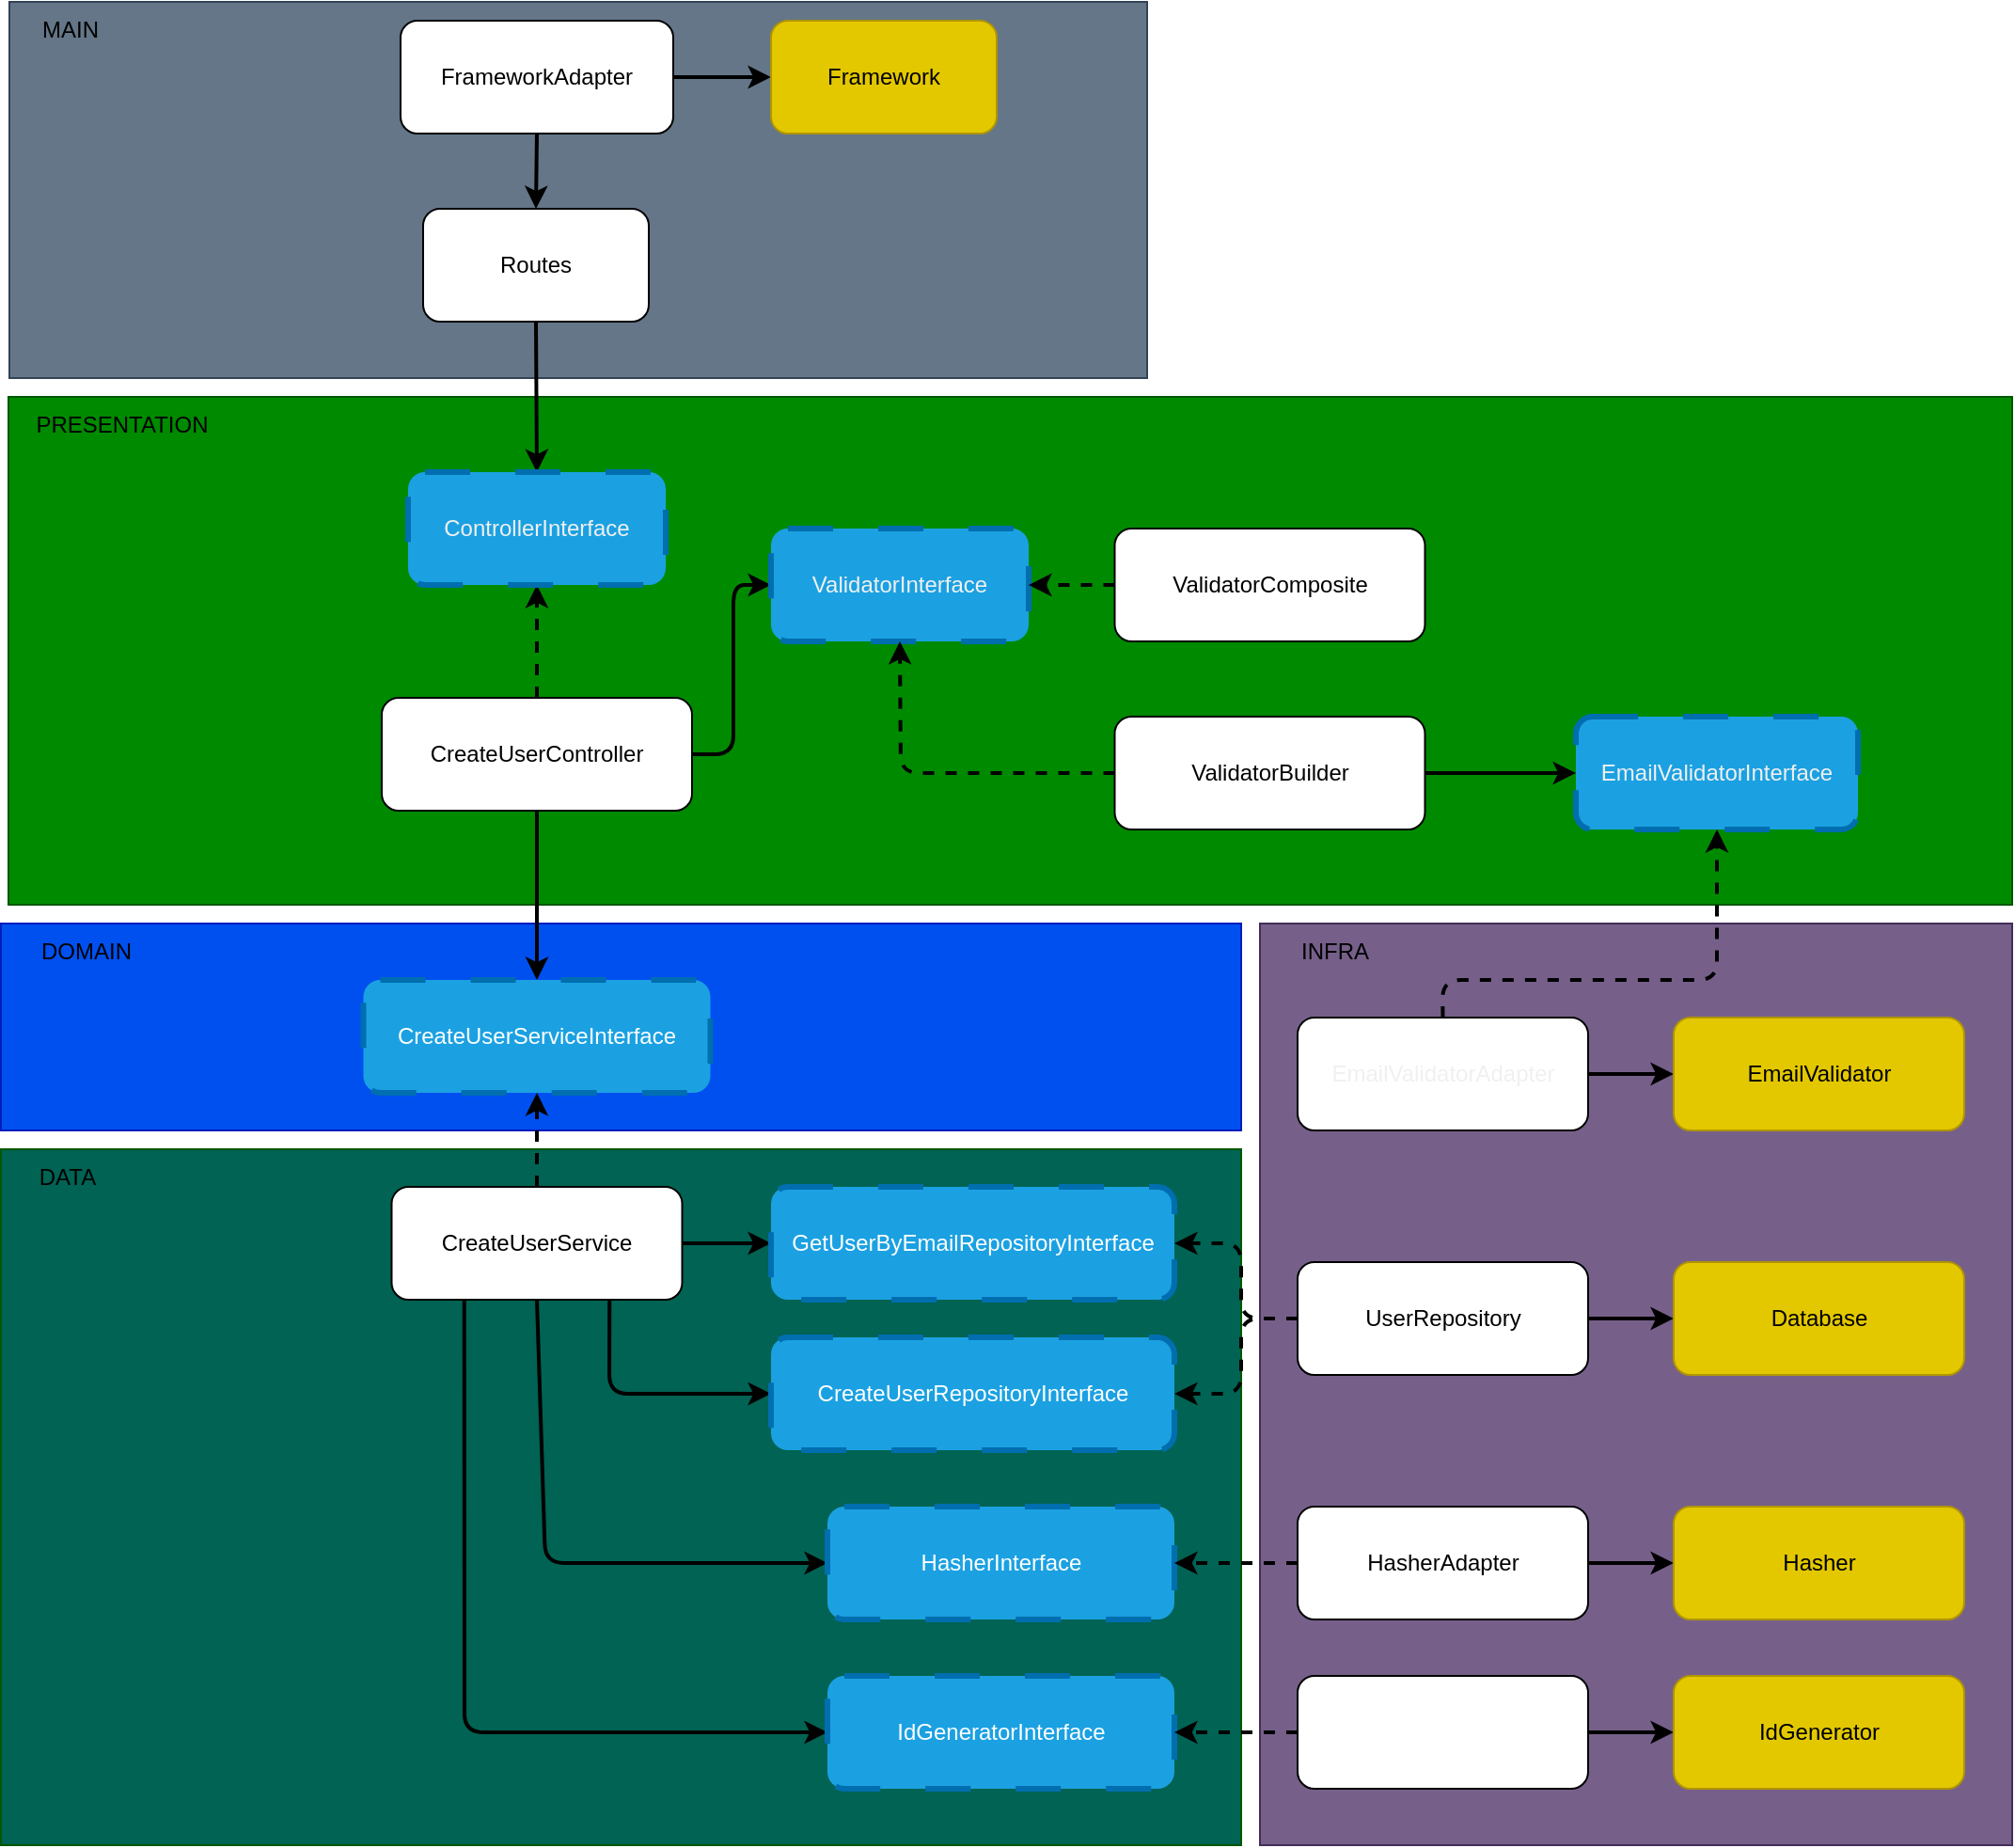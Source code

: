 <mxfile>
    <diagram id="zK1dI7uxoi_cO0yVkpNh" name="Page-1">
        <mxGraphModel dx="1428" dy="849" grid="1" gridSize="10" guides="1" tooltips="1" connect="1" arrows="1" fold="1" page="1" pageScale="1" pageWidth="850" pageHeight="1100" math="0" shadow="0">
            <root>
                <mxCell id="0"/>
                <mxCell id="1" parent="0"/>
                <mxCell id="90" value="" style="rounded=0;whiteSpace=wrap;html=1;fillColor=#006353;fontColor=#ffffff;strokeColor=#005700;" vertex="1" parent="1">
                    <mxGeometry x="140.5" y="640" width="659.5" height="370" as="geometry"/>
                </mxCell>
                <mxCell id="28" value="" style="rounded=0;whiteSpace=wrap;html=1;fillColor=#76608a;fontColor=#ffffff;strokeColor=#432D57;" parent="1" vertex="1">
                    <mxGeometry x="810" y="520" width="400" height="490" as="geometry"/>
                </mxCell>
                <mxCell id="25" value="" style="rounded=0;whiteSpace=wrap;html=1;fillColor=#0050ef;fontColor=#ffffff;strokeColor=#001DBC;" parent="1" vertex="1">
                    <mxGeometry x="140.5" y="520" width="659.5" height="110" as="geometry"/>
                </mxCell>
                <mxCell id="23" value="" style="rounded=0;whiteSpace=wrap;html=1;fillColor=#008a00;fontColor=#ffffff;strokeColor=#005700;" parent="1" vertex="1">
                    <mxGeometry x="144.5" y="240" width="1065.5" height="270" as="geometry"/>
                </mxCell>
                <mxCell id="21" value="" style="rounded=0;whiteSpace=wrap;html=1;fillColor=#647687;fontColor=#ffffff;strokeColor=#314354;" parent="1" vertex="1">
                    <mxGeometry x="145" y="30" width="605" height="200" as="geometry"/>
                </mxCell>
                <mxCell id="13" style="edgeStyle=none;html=1;exitX=0.5;exitY=1;exitDx=0;exitDy=0;entryX=0.5;entryY=0;entryDx=0;entryDy=0;strokeWidth=2;" parent="1" source="9" target="10" edge="1">
                    <mxGeometry relative="1" as="geometry"/>
                </mxCell>
                <mxCell id="64" style="edgeStyle=none;html=1;exitX=1;exitY=0.5;exitDx=0;exitDy=0;entryX=0;entryY=0.5;entryDx=0;entryDy=0;strokeWidth=2;" parent="1" source="9" target="62" edge="1">
                    <mxGeometry relative="1" as="geometry"/>
                </mxCell>
                <mxCell id="9" value="FrameworkAdapter" style="rounded=1;whiteSpace=wrap;html=1;" parent="1" vertex="1">
                    <mxGeometry x="353" y="40" width="145" height="60" as="geometry"/>
                </mxCell>
                <mxCell id="42" style="edgeStyle=none;html=1;exitX=0.5;exitY=1;exitDx=0;exitDy=0;entryX=0.5;entryY=0;entryDx=0;entryDy=0;strokeWidth=2;" parent="1" source="10" target="40" edge="1">
                    <mxGeometry relative="1" as="geometry"/>
                </mxCell>
                <mxCell id="10" value="Routes" style="rounded=1;whiteSpace=wrap;html=1;" parent="1" vertex="1">
                    <mxGeometry x="365" y="140" width="120" height="60" as="geometry"/>
                </mxCell>
                <mxCell id="38" style="edgeStyle=none;html=1;exitX=0.5;exitY=1;exitDx=0;exitDy=0;strokeWidth=2;" parent="1" source="11" target="37" edge="1">
                    <mxGeometry relative="1" as="geometry"/>
                </mxCell>
                <mxCell id="41" style="edgeStyle=none;html=1;exitX=0.5;exitY=0;exitDx=0;exitDy=0;entryX=0.5;entryY=1;entryDx=0;entryDy=0;dashed=1;strokeWidth=2;" parent="1" source="11" target="40" edge="1">
                    <mxGeometry relative="1" as="geometry"/>
                </mxCell>
                <mxCell id="44" style="edgeStyle=none;html=1;exitX=1;exitY=0.5;exitDx=0;exitDy=0;entryX=0;entryY=0.5;entryDx=0;entryDy=0;strokeWidth=2;" parent="1" source="11" target="43" edge="1">
                    <mxGeometry relative="1" as="geometry">
                        <Array as="points">
                            <mxPoint x="530" y="430"/>
                            <mxPoint x="530" y="340"/>
                            <mxPoint x="550" y="340"/>
                        </Array>
                    </mxGeometry>
                </mxCell>
                <mxCell id="11" value="CreateUserController" style="rounded=1;whiteSpace=wrap;html=1;" parent="1" vertex="1">
                    <mxGeometry x="343" y="400" width="165" height="60" as="geometry"/>
                </mxCell>
                <mxCell id="34" style="edgeStyle=none;html=1;exitX=0.75;exitY=1;exitDx=0;exitDy=0;entryX=0;entryY=0.5;entryDx=0;entryDy=0;strokeWidth=2;" parent="1" source="14" target="33" edge="1">
                    <mxGeometry relative="1" as="geometry">
                        <Array as="points">
                            <mxPoint x="464" y="770"/>
                        </Array>
                    </mxGeometry>
                </mxCell>
                <mxCell id="39" style="edgeStyle=none;html=1;exitX=0.5;exitY=0;exitDx=0;exitDy=0;entryX=0.5;entryY=1;entryDx=0;entryDy=0;strokeWidth=2;dashed=1;" parent="1" source="14" target="37" edge="1">
                    <mxGeometry relative="1" as="geometry"/>
                </mxCell>
                <mxCell id="66" style="edgeStyle=none;html=1;exitX=0.5;exitY=1;exitDx=0;exitDy=0;entryX=0;entryY=0.5;entryDx=0;entryDy=0;strokeWidth=2;" parent="1" source="14" target="65" edge="1">
                    <mxGeometry relative="1" as="geometry">
                        <Array as="points">
                            <mxPoint x="430" y="860"/>
                        </Array>
                    </mxGeometry>
                </mxCell>
                <mxCell id="81" style="edgeStyle=none;html=1;exitX=0.25;exitY=1;exitDx=0;exitDy=0;entryX=0;entryY=0.5;entryDx=0;entryDy=0;strokeWidth=2;" parent="1" source="14" target="80" edge="1">
                    <mxGeometry relative="1" as="geometry">
                        <Array as="points">
                            <mxPoint x="387" y="950"/>
                        </Array>
                    </mxGeometry>
                </mxCell>
                <mxCell id="88" style="edgeStyle=none;html=1;exitX=1;exitY=0.5;exitDx=0;exitDy=0;entryX=0;entryY=0.5;entryDx=0;entryDy=0;strokeWidth=2;" parent="1" source="14" target="87" edge="1">
                    <mxGeometry relative="1" as="geometry"/>
                </mxCell>
                <mxCell id="14" value="CreateUserService" style="rounded=1;whiteSpace=wrap;html=1;" parent="1" vertex="1">
                    <mxGeometry x="348.25" y="660" width="154.5" height="60" as="geometry"/>
                </mxCell>
                <mxCell id="36" style="edgeStyle=none;html=1;exitX=0;exitY=0.5;exitDx=0;exitDy=0;entryX=1;entryY=0.5;entryDx=0;entryDy=0;dashed=1;strokeWidth=2;" parent="1" source="16" target="33" edge="1">
                    <mxGeometry relative="1" as="geometry">
                        <Array as="points">
                            <mxPoint x="800" y="730"/>
                            <mxPoint x="800" y="770"/>
                        </Array>
                    </mxGeometry>
                </mxCell>
                <mxCell id="63" style="edgeStyle=none;html=1;exitX=1;exitY=0.5;exitDx=0;exitDy=0;entryX=0;entryY=0.5;entryDx=0;entryDy=0;strokeWidth=2;" parent="1" source="16" target="18" edge="1">
                    <mxGeometry relative="1" as="geometry"/>
                </mxCell>
                <mxCell id="89" style="edgeStyle=none;html=1;exitX=0;exitY=0.5;exitDx=0;exitDy=0;entryX=1;entryY=0.5;entryDx=0;entryDy=0;strokeWidth=2;dashed=1;" parent="1" source="16" target="87" edge="1">
                    <mxGeometry relative="1" as="geometry">
                        <Array as="points">
                            <mxPoint x="800" y="730"/>
                            <mxPoint x="800" y="690"/>
                        </Array>
                    </mxGeometry>
                </mxCell>
                <mxCell id="16" value="UserRepository" style="rounded=1;whiteSpace=wrap;html=1;" parent="1" vertex="1">
                    <mxGeometry x="830" y="700" width="154.5" height="60" as="geometry"/>
                </mxCell>
                <mxCell id="18" value="Database" style="rounded=1;whiteSpace=wrap;html=1;fillColor=#e3c800;fontColor=#000000;strokeColor=#B09500;" parent="1" vertex="1">
                    <mxGeometry x="1030" y="700" width="154.5" height="60" as="geometry"/>
                </mxCell>
                <mxCell id="22" value="MAIN" style="text;html=1;strokeColor=none;fillColor=none;align=center;verticalAlign=middle;whiteSpace=wrap;rounded=0;" parent="1" vertex="1">
                    <mxGeometry x="145" y="30" width="65" height="30" as="geometry"/>
                </mxCell>
                <mxCell id="24" value="PRESENTATION" style="text;html=1;strokeColor=none;fillColor=none;align=center;verticalAlign=middle;whiteSpace=wrap;rounded=0;" parent="1" vertex="1">
                    <mxGeometry x="144.5" y="240" width="120" height="30" as="geometry"/>
                </mxCell>
                <mxCell id="26" value="DOMAIN" style="text;html=1;strokeColor=none;fillColor=none;align=center;verticalAlign=middle;whiteSpace=wrap;rounded=0;" parent="1" vertex="1">
                    <mxGeometry x="140.5" y="520" width="90" height="30" as="geometry"/>
                </mxCell>
                <mxCell id="29" value="INFRA" style="text;html=1;strokeColor=none;fillColor=none;align=center;verticalAlign=middle;whiteSpace=wrap;rounded=0;" parent="1" vertex="1">
                    <mxGeometry x="810" y="520" width="80" height="30" as="geometry"/>
                </mxCell>
                <mxCell id="33" value="CreateUserRepositoryInterface" style="rounded=1;whiteSpace=wrap;html=1;dashed=1;dashPattern=8 8;strokeWidth=3;fillColor=#1ba1e2;fontColor=#ffffff;strokeColor=#006EAF;" parent="1" vertex="1">
                    <mxGeometry x="550" y="740" width="214.5" height="60" as="geometry"/>
                </mxCell>
                <mxCell id="37" value="CreateUserServiceInterface" style="rounded=1;whiteSpace=wrap;html=1;dashed=1;dashPattern=8 8;strokeWidth=3;fillColor=#1ba1e2;fontColor=#ffffff;strokeColor=#006EAF;" parent="1" vertex="1">
                    <mxGeometry x="333.25" y="550" width="184.5" height="60" as="geometry"/>
                </mxCell>
                <mxCell id="40" value="&lt;span style=&quot;color: rgb(240, 240, 240);&quot;&gt;ControllerInterface&lt;/span&gt;" style="rounded=1;whiteSpace=wrap;html=1;dashed=1;dashPattern=8 8;strokeWidth=3;fillColor=#1ba1e2;fontColor=#ffffff;strokeColor=#006EAF;" parent="1" vertex="1">
                    <mxGeometry x="357" y="280" width="137" height="60" as="geometry"/>
                </mxCell>
                <mxCell id="43" value="&lt;span style=&quot;color: rgb(240, 240, 240);&quot;&gt;ValidatorInterface&lt;/span&gt;" style="rounded=1;whiteSpace=wrap;html=1;dashed=1;dashPattern=8 8;strokeWidth=3;fillColor=#1ba1e2;fontColor=#ffffff;strokeColor=#006EAF;" parent="1" vertex="1">
                    <mxGeometry x="550" y="310" width="137" height="60" as="geometry"/>
                </mxCell>
                <mxCell id="46" style="edgeStyle=none;html=1;exitX=0;exitY=0.5;exitDx=0;exitDy=0;entryX=1;entryY=0.5;entryDx=0;entryDy=0;strokeWidth=2;dashed=1;" parent="1" source="45" target="43" edge="1">
                    <mxGeometry relative="1" as="geometry"/>
                </mxCell>
                <mxCell id="45" value="ValidatorComposite" style="rounded=1;whiteSpace=wrap;html=1;" parent="1" vertex="1">
                    <mxGeometry x="732.75" y="310" width="165" height="60" as="geometry"/>
                </mxCell>
                <mxCell id="77" style="edgeStyle=none;html=1;exitX=1;exitY=0.5;exitDx=0;exitDy=0;entryX=0;entryY=0.5;entryDx=0;entryDy=0;strokeWidth=2;" parent="1" source="48" target="54" edge="1">
                    <mxGeometry relative="1" as="geometry"/>
                </mxCell>
                <mxCell id="79" style="edgeStyle=none;html=1;exitX=0;exitY=0.5;exitDx=0;exitDy=0;entryX=0.5;entryY=1;entryDx=0;entryDy=0;strokeWidth=2;dashed=1;" parent="1" source="48" target="43" edge="1">
                    <mxGeometry relative="1" as="geometry">
                        <Array as="points">
                            <mxPoint x="619" y="440"/>
                        </Array>
                    </mxGeometry>
                </mxCell>
                <mxCell id="48" value="ValidatorBuilder" style="rounded=1;whiteSpace=wrap;html=1;" parent="1" vertex="1">
                    <mxGeometry x="732.75" y="410" width="165" height="60" as="geometry"/>
                </mxCell>
                <mxCell id="54" value="&lt;span style=&quot;color: rgb(240, 240, 240);&quot;&gt;EmailValidatorInterface&lt;/span&gt;" style="rounded=1;whiteSpace=wrap;html=1;dashed=1;dashPattern=8 8;strokeWidth=3;fillColor=#1ba1e2;fontColor=#ffffff;strokeColor=#006EAF;" parent="1" vertex="1">
                    <mxGeometry x="978" y="410" width="150" height="60" as="geometry"/>
                </mxCell>
                <mxCell id="72" style="edgeStyle=none;html=1;exitX=0.5;exitY=0;exitDx=0;exitDy=0;entryX=0.5;entryY=1;entryDx=0;entryDy=0;strokeWidth=2;dashed=1;" parent="1" source="59" target="54" edge="1">
                    <mxGeometry relative="1" as="geometry">
                        <Array as="points">
                            <mxPoint x="907" y="550"/>
                            <mxPoint x="1053" y="550"/>
                        </Array>
                    </mxGeometry>
                </mxCell>
                <mxCell id="74" style="edgeStyle=none;html=1;exitX=1;exitY=0.5;exitDx=0;exitDy=0;entryX=0;entryY=0.5;entryDx=0;entryDy=0;strokeWidth=2;" parent="1" source="59" target="73" edge="1">
                    <mxGeometry relative="1" as="geometry"/>
                </mxCell>
                <mxCell id="59" value="&lt;span style=&quot;color: rgb(240, 240, 240);&quot;&gt;EmailValidatorAdapter&lt;/span&gt;" style="rounded=1;whiteSpace=wrap;html=1;" parent="1" vertex="1">
                    <mxGeometry x="830" y="570" width="154.5" height="60" as="geometry"/>
                </mxCell>
                <mxCell id="62" value="Framework" style="rounded=1;whiteSpace=wrap;html=1;fillColor=#e3c800;fontColor=#000000;strokeColor=#B09500;" parent="1" vertex="1">
                    <mxGeometry x="550" y="40" width="120" height="60" as="geometry"/>
                </mxCell>
                <mxCell id="65" value="HasherInterface" style="rounded=1;whiteSpace=wrap;html=1;dashed=1;dashPattern=8 8;strokeWidth=3;fillColor=#1ba1e2;fontColor=#ffffff;strokeColor=#006EAF;" parent="1" vertex="1">
                    <mxGeometry x="580" y="830" width="184.5" height="60" as="geometry"/>
                </mxCell>
                <mxCell id="68" style="edgeStyle=none;html=1;exitX=0;exitY=0.5;exitDx=0;exitDy=0;entryX=1;entryY=0.5;entryDx=0;entryDy=0;strokeWidth=2;dashed=1;" parent="1" source="67" target="65" edge="1">
                    <mxGeometry relative="1" as="geometry"/>
                </mxCell>
                <mxCell id="70" style="edgeStyle=none;html=1;exitX=1;exitY=0.5;exitDx=0;exitDy=0;entryX=0;entryY=0.5;entryDx=0;entryDy=0;strokeWidth=2;" parent="1" source="67" target="69" edge="1">
                    <mxGeometry relative="1" as="geometry"/>
                </mxCell>
                <mxCell id="67" value="HasherAdapter" style="rounded=1;whiteSpace=wrap;html=1;" parent="1" vertex="1">
                    <mxGeometry x="830" y="830" width="154.5" height="60" as="geometry"/>
                </mxCell>
                <mxCell id="69" value="Hasher" style="rounded=1;whiteSpace=wrap;html=1;fillColor=#e3c800;fontColor=#000000;strokeColor=#B09500;" parent="1" vertex="1">
                    <mxGeometry x="1030" y="830" width="154.5" height="60" as="geometry"/>
                </mxCell>
                <mxCell id="73" value="EmailValidator" style="rounded=1;whiteSpace=wrap;html=1;fillColor=#e3c800;fontColor=#000000;strokeColor=#B09500;" parent="1" vertex="1">
                    <mxGeometry x="1030" y="570" width="154.5" height="60" as="geometry"/>
                </mxCell>
                <mxCell id="80" value="IdGeneratorInterface" style="rounded=1;whiteSpace=wrap;html=1;dashed=1;dashPattern=8 8;strokeWidth=3;fillColor=#1ba1e2;fontColor=#ffffff;strokeColor=#006EAF;" parent="1" vertex="1">
                    <mxGeometry x="580" y="920" width="184.5" height="60" as="geometry"/>
                </mxCell>
                <mxCell id="83" style="edgeStyle=none;html=1;exitX=1;exitY=0.5;exitDx=0;exitDy=0;entryX=0;entryY=0.5;entryDx=0;entryDy=0;strokeWidth=2;" parent="1" source="84" target="85" edge="1">
                    <mxGeometry relative="1" as="geometry"/>
                </mxCell>
                <mxCell id="86" style="edgeStyle=none;html=1;exitX=0;exitY=0.5;exitDx=0;exitDy=0;entryX=1;entryY=0.5;entryDx=0;entryDy=0;strokeWidth=2;dashed=1;" parent="1" source="84" target="80" edge="1">
                    <mxGeometry relative="1" as="geometry"/>
                </mxCell>
                <mxCell id="84" value="&lt;span style=&quot;color: rgb(255, 255, 255);&quot;&gt;IdGeneratorAdapter&lt;/span&gt;" style="rounded=1;whiteSpace=wrap;html=1;" parent="1" vertex="1">
                    <mxGeometry x="830" y="920" width="154.5" height="60" as="geometry"/>
                </mxCell>
                <mxCell id="85" value="&lt;span style=&quot;&quot;&gt;IdGenerator&lt;/span&gt;" style="rounded=1;whiteSpace=wrap;html=1;fillColor=#e3c800;fontColor=#000000;strokeColor=#B09500;" parent="1" vertex="1">
                    <mxGeometry x="1030" y="920" width="154.5" height="60" as="geometry"/>
                </mxCell>
                <mxCell id="87" value="GetUserByEmailRepositoryInterface" style="rounded=1;whiteSpace=wrap;html=1;dashed=1;dashPattern=8 8;strokeWidth=3;fillColor=#1ba1e2;fontColor=#ffffff;strokeColor=#006EAF;" parent="1" vertex="1">
                    <mxGeometry x="550" y="660" width="214.5" height="60" as="geometry"/>
                </mxCell>
                <mxCell id="91" value="DATA" style="text;html=1;strokeColor=none;fillColor=none;align=center;verticalAlign=middle;whiteSpace=wrap;rounded=0;" vertex="1" parent="1">
                    <mxGeometry x="140.5" y="640" width="69.5" height="30" as="geometry"/>
                </mxCell>
            </root>
        </mxGraphModel>
    </diagram>
</mxfile>